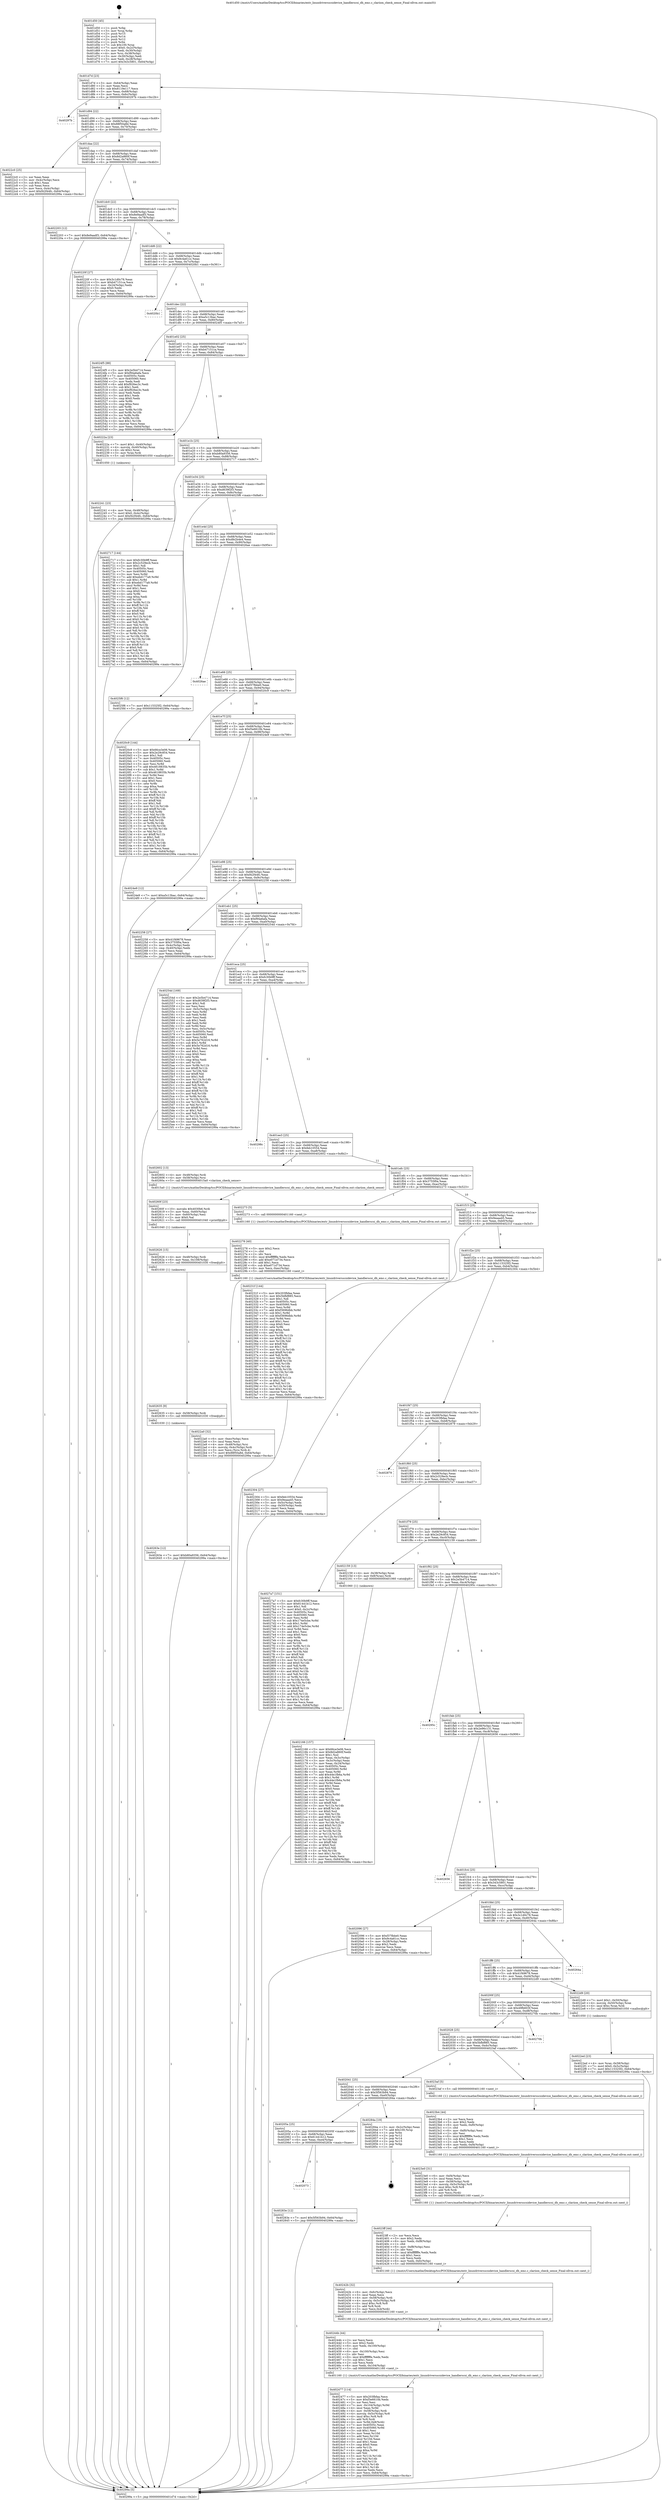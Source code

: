digraph "0x401d50" {
  label = "0x401d50 (/mnt/c/Users/mathe/Desktop/tcc/POCII/binaries/extr_linuxdriversscsidevice_handlerscsi_dh_emc.c_clariion_check_sense_Final-ollvm.out::main(0))"
  labelloc = "t"
  node[shape=record]

  Entry [label="",width=0.3,height=0.3,shape=circle,fillcolor=black,style=filled]
  "0x401d7d" [label="{
     0x401d7d [23]\l
     | [instrs]\l
     &nbsp;&nbsp;0x401d7d \<+3\>: mov -0x64(%rbp),%eax\l
     &nbsp;&nbsp;0x401d80 \<+2\>: mov %eax,%ecx\l
     &nbsp;&nbsp;0x401d82 \<+6\>: sub $0x8119e117,%ecx\l
     &nbsp;&nbsp;0x401d88 \<+3\>: mov %eax,-0x68(%rbp)\l
     &nbsp;&nbsp;0x401d8b \<+3\>: mov %ecx,-0x6c(%rbp)\l
     &nbsp;&nbsp;0x401d8e \<+6\>: je 000000000040297b \<main+0xc2b\>\l
  }"]
  "0x40297b" [label="{
     0x40297b\l
  }", style=dashed]
  "0x401d94" [label="{
     0x401d94 [22]\l
     | [instrs]\l
     &nbsp;&nbsp;0x401d94 \<+5\>: jmp 0000000000401d99 \<main+0x49\>\l
     &nbsp;&nbsp;0x401d99 \<+3\>: mov -0x68(%rbp),%eax\l
     &nbsp;&nbsp;0x401d9c \<+5\>: sub $0x88f50a8d,%eax\l
     &nbsp;&nbsp;0x401da1 \<+3\>: mov %eax,-0x70(%rbp)\l
     &nbsp;&nbsp;0x401da4 \<+6\>: je 00000000004022c0 \<main+0x570\>\l
  }"]
  Exit [label="",width=0.3,height=0.3,shape=circle,fillcolor=black,style=filled,peripheries=2]
  "0x4022c0" [label="{
     0x4022c0 [25]\l
     | [instrs]\l
     &nbsp;&nbsp;0x4022c0 \<+2\>: xor %eax,%eax\l
     &nbsp;&nbsp;0x4022c2 \<+3\>: mov -0x4c(%rbp),%ecx\l
     &nbsp;&nbsp;0x4022c5 \<+3\>: sub $0x1,%eax\l
     &nbsp;&nbsp;0x4022c8 \<+2\>: sub %eax,%ecx\l
     &nbsp;&nbsp;0x4022ca \<+3\>: mov %ecx,-0x4c(%rbp)\l
     &nbsp;&nbsp;0x4022cd \<+7\>: movl $0xf42f44fc,-0x64(%rbp)\l
     &nbsp;&nbsp;0x4022d4 \<+5\>: jmp 000000000040299a \<main+0xc4a\>\l
  }"]
  "0x401daa" [label="{
     0x401daa [22]\l
     | [instrs]\l
     &nbsp;&nbsp;0x401daa \<+5\>: jmp 0000000000401daf \<main+0x5f\>\l
     &nbsp;&nbsp;0x401daf \<+3\>: mov -0x68(%rbp),%eax\l
     &nbsp;&nbsp;0x401db2 \<+5\>: sub $0x8d2a860f,%eax\l
     &nbsp;&nbsp;0x401db7 \<+3\>: mov %eax,-0x74(%rbp)\l
     &nbsp;&nbsp;0x401dba \<+6\>: je 0000000000402203 \<main+0x4b3\>\l
  }"]
  "0x402073" [label="{
     0x402073\l
  }", style=dashed]
  "0x402203" [label="{
     0x402203 [12]\l
     | [instrs]\l
     &nbsp;&nbsp;0x402203 \<+7\>: movl $0x8e9aadf3,-0x64(%rbp)\l
     &nbsp;&nbsp;0x40220a \<+5\>: jmp 000000000040299a \<main+0xc4a\>\l
  }"]
  "0x401dc0" [label="{
     0x401dc0 [22]\l
     | [instrs]\l
     &nbsp;&nbsp;0x401dc0 \<+5\>: jmp 0000000000401dc5 \<main+0x75\>\l
     &nbsp;&nbsp;0x401dc5 \<+3\>: mov -0x68(%rbp),%eax\l
     &nbsp;&nbsp;0x401dc8 \<+5\>: sub $0x8e9aadf3,%eax\l
     &nbsp;&nbsp;0x401dcd \<+3\>: mov %eax,-0x78(%rbp)\l
     &nbsp;&nbsp;0x401dd0 \<+6\>: je 000000000040220f \<main+0x4bf\>\l
  }"]
  "0x40283e" [label="{
     0x40283e [12]\l
     | [instrs]\l
     &nbsp;&nbsp;0x40283e \<+7\>: movl $0x5f563b94,-0x64(%rbp)\l
     &nbsp;&nbsp;0x402845 \<+5\>: jmp 000000000040299a \<main+0xc4a\>\l
  }"]
  "0x40220f" [label="{
     0x40220f [27]\l
     | [instrs]\l
     &nbsp;&nbsp;0x40220f \<+5\>: mov $0x3c1d0c78,%eax\l
     &nbsp;&nbsp;0x402214 \<+5\>: mov $0xb47151ca,%ecx\l
     &nbsp;&nbsp;0x402219 \<+3\>: mov -0x24(%rbp),%edx\l
     &nbsp;&nbsp;0x40221c \<+3\>: cmp $0x0,%edx\l
     &nbsp;&nbsp;0x40221f \<+3\>: cmove %ecx,%eax\l
     &nbsp;&nbsp;0x402222 \<+3\>: mov %eax,-0x64(%rbp)\l
     &nbsp;&nbsp;0x402225 \<+5\>: jmp 000000000040299a \<main+0xc4a\>\l
  }"]
  "0x401dd6" [label="{
     0x401dd6 [22]\l
     | [instrs]\l
     &nbsp;&nbsp;0x401dd6 \<+5\>: jmp 0000000000401ddb \<main+0x8b\>\l
     &nbsp;&nbsp;0x401ddb \<+3\>: mov -0x68(%rbp),%eax\l
     &nbsp;&nbsp;0x401dde \<+5\>: sub $0x9c4a61cc,%eax\l
     &nbsp;&nbsp;0x401de3 \<+3\>: mov %eax,-0x7c(%rbp)\l
     &nbsp;&nbsp;0x401de6 \<+6\>: je 00000000004020b1 \<main+0x361\>\l
  }"]
  "0x40205a" [label="{
     0x40205a [25]\l
     | [instrs]\l
     &nbsp;&nbsp;0x40205a \<+5\>: jmp 000000000040205f \<main+0x30f\>\l
     &nbsp;&nbsp;0x40205f \<+3\>: mov -0x68(%rbp),%eax\l
     &nbsp;&nbsp;0x402062 \<+5\>: sub $0x61441b12,%eax\l
     &nbsp;&nbsp;0x402067 \<+6\>: mov %eax,-0xe4(%rbp)\l
     &nbsp;&nbsp;0x40206d \<+6\>: je 000000000040283e \<main+0xaee\>\l
  }"]
  "0x4020b1" [label="{
     0x4020b1\l
  }", style=dashed]
  "0x401dec" [label="{
     0x401dec [22]\l
     | [instrs]\l
     &nbsp;&nbsp;0x401dec \<+5\>: jmp 0000000000401df1 \<main+0xa1\>\l
     &nbsp;&nbsp;0x401df1 \<+3\>: mov -0x68(%rbp),%eax\l
     &nbsp;&nbsp;0x401df4 \<+5\>: sub $0xa5c13bac,%eax\l
     &nbsp;&nbsp;0x401df9 \<+3\>: mov %eax,-0x80(%rbp)\l
     &nbsp;&nbsp;0x401dfc \<+6\>: je 00000000004024f5 \<main+0x7a5\>\l
  }"]
  "0x40284a" [label="{
     0x40284a [19]\l
     | [instrs]\l
     &nbsp;&nbsp;0x40284a \<+3\>: mov -0x2c(%rbp),%eax\l
     &nbsp;&nbsp;0x40284d \<+7\>: add $0x100,%rsp\l
     &nbsp;&nbsp;0x402854 \<+1\>: pop %rbx\l
     &nbsp;&nbsp;0x402855 \<+2\>: pop %r12\l
     &nbsp;&nbsp;0x402857 \<+2\>: pop %r14\l
     &nbsp;&nbsp;0x402859 \<+2\>: pop %r15\l
     &nbsp;&nbsp;0x40285b \<+1\>: pop %rbp\l
     &nbsp;&nbsp;0x40285c \<+1\>: ret\l
  }"]
  "0x4024f5" [label="{
     0x4024f5 [88]\l
     | [instrs]\l
     &nbsp;&nbsp;0x4024f5 \<+5\>: mov $0x2e5b4714,%eax\l
     &nbsp;&nbsp;0x4024fa \<+5\>: mov $0xf94a6afa,%ecx\l
     &nbsp;&nbsp;0x4024ff \<+7\>: mov 0x40505c,%edx\l
     &nbsp;&nbsp;0x402506 \<+7\>: mov 0x405060,%esi\l
     &nbsp;&nbsp;0x40250d \<+2\>: mov %edx,%edi\l
     &nbsp;&nbsp;0x40250f \<+6\>: add $0xf926ec3c,%edi\l
     &nbsp;&nbsp;0x402515 \<+3\>: sub $0x1,%edi\l
     &nbsp;&nbsp;0x402518 \<+6\>: sub $0xf926ec3c,%edi\l
     &nbsp;&nbsp;0x40251e \<+3\>: imul %edi,%edx\l
     &nbsp;&nbsp;0x402521 \<+3\>: and $0x1,%edx\l
     &nbsp;&nbsp;0x402524 \<+3\>: cmp $0x0,%edx\l
     &nbsp;&nbsp;0x402527 \<+4\>: sete %r8b\l
     &nbsp;&nbsp;0x40252b \<+3\>: cmp $0xa,%esi\l
     &nbsp;&nbsp;0x40252e \<+4\>: setl %r9b\l
     &nbsp;&nbsp;0x402532 \<+3\>: mov %r8b,%r10b\l
     &nbsp;&nbsp;0x402535 \<+3\>: and %r9b,%r10b\l
     &nbsp;&nbsp;0x402538 \<+3\>: xor %r9b,%r8b\l
     &nbsp;&nbsp;0x40253b \<+3\>: or %r8b,%r10b\l
     &nbsp;&nbsp;0x40253e \<+4\>: test $0x1,%r10b\l
     &nbsp;&nbsp;0x402542 \<+3\>: cmovne %ecx,%eax\l
     &nbsp;&nbsp;0x402545 \<+3\>: mov %eax,-0x64(%rbp)\l
     &nbsp;&nbsp;0x402548 \<+5\>: jmp 000000000040299a \<main+0xc4a\>\l
  }"]
  "0x401e02" [label="{
     0x401e02 [25]\l
     | [instrs]\l
     &nbsp;&nbsp;0x401e02 \<+5\>: jmp 0000000000401e07 \<main+0xb7\>\l
     &nbsp;&nbsp;0x401e07 \<+3\>: mov -0x68(%rbp),%eax\l
     &nbsp;&nbsp;0x401e0a \<+5\>: sub $0xb47151ca,%eax\l
     &nbsp;&nbsp;0x401e0f \<+6\>: mov %eax,-0x84(%rbp)\l
     &nbsp;&nbsp;0x401e15 \<+6\>: je 000000000040222a \<main+0x4da\>\l
  }"]
  "0x40263e" [label="{
     0x40263e [12]\l
     | [instrs]\l
     &nbsp;&nbsp;0x40263e \<+7\>: movl $0xb80a9356,-0x64(%rbp)\l
     &nbsp;&nbsp;0x402645 \<+5\>: jmp 000000000040299a \<main+0xc4a\>\l
  }"]
  "0x40222a" [label="{
     0x40222a [23]\l
     | [instrs]\l
     &nbsp;&nbsp;0x40222a \<+7\>: movl $0x1,-0x40(%rbp)\l
     &nbsp;&nbsp;0x402231 \<+4\>: movslq -0x40(%rbp),%rax\l
     &nbsp;&nbsp;0x402235 \<+4\>: shl $0x2,%rax\l
     &nbsp;&nbsp;0x402239 \<+3\>: mov %rax,%rdi\l
     &nbsp;&nbsp;0x40223c \<+5\>: call 0000000000401050 \<malloc@plt\>\l
     | [calls]\l
     &nbsp;&nbsp;0x401050 \{1\} (unknown)\l
  }"]
  "0x401e1b" [label="{
     0x401e1b [25]\l
     | [instrs]\l
     &nbsp;&nbsp;0x401e1b \<+5\>: jmp 0000000000401e20 \<main+0xd0\>\l
     &nbsp;&nbsp;0x401e20 \<+3\>: mov -0x68(%rbp),%eax\l
     &nbsp;&nbsp;0x401e23 \<+5\>: sub $0xb80a9356,%eax\l
     &nbsp;&nbsp;0x401e28 \<+6\>: mov %eax,-0x88(%rbp)\l
     &nbsp;&nbsp;0x401e2e \<+6\>: je 0000000000402717 \<main+0x9c7\>\l
  }"]
  "0x402635" [label="{
     0x402635 [9]\l
     | [instrs]\l
     &nbsp;&nbsp;0x402635 \<+4\>: mov -0x58(%rbp),%rdi\l
     &nbsp;&nbsp;0x402639 \<+5\>: call 0000000000401030 \<free@plt\>\l
     | [calls]\l
     &nbsp;&nbsp;0x401030 \{1\} (unknown)\l
  }"]
  "0x402717" [label="{
     0x402717 [144]\l
     | [instrs]\l
     &nbsp;&nbsp;0x402717 \<+5\>: mov $0xfc30b9ff,%eax\l
     &nbsp;&nbsp;0x40271c \<+5\>: mov $0x2c529ecb,%ecx\l
     &nbsp;&nbsp;0x402721 \<+2\>: mov $0x1,%dl\l
     &nbsp;&nbsp;0x402723 \<+7\>: mov 0x40505c,%esi\l
     &nbsp;&nbsp;0x40272a \<+7\>: mov 0x405060,%edi\l
     &nbsp;&nbsp;0x402731 \<+3\>: mov %esi,%r8d\l
     &nbsp;&nbsp;0x402734 \<+7\>: add $0xebd177a9,%r8d\l
     &nbsp;&nbsp;0x40273b \<+4\>: sub $0x1,%r8d\l
     &nbsp;&nbsp;0x40273f \<+7\>: sub $0xebd177a9,%r8d\l
     &nbsp;&nbsp;0x402746 \<+4\>: imul %r8d,%esi\l
     &nbsp;&nbsp;0x40274a \<+3\>: and $0x1,%esi\l
     &nbsp;&nbsp;0x40274d \<+3\>: cmp $0x0,%esi\l
     &nbsp;&nbsp;0x402750 \<+4\>: sete %r9b\l
     &nbsp;&nbsp;0x402754 \<+3\>: cmp $0xa,%edi\l
     &nbsp;&nbsp;0x402757 \<+4\>: setl %r10b\l
     &nbsp;&nbsp;0x40275b \<+3\>: mov %r9b,%r11b\l
     &nbsp;&nbsp;0x40275e \<+4\>: xor $0xff,%r11b\l
     &nbsp;&nbsp;0x402762 \<+3\>: mov %r10b,%bl\l
     &nbsp;&nbsp;0x402765 \<+3\>: xor $0xff,%bl\l
     &nbsp;&nbsp;0x402768 \<+3\>: xor $0x0,%dl\l
     &nbsp;&nbsp;0x40276b \<+3\>: mov %r11b,%r14b\l
     &nbsp;&nbsp;0x40276e \<+4\>: and $0x0,%r14b\l
     &nbsp;&nbsp;0x402772 \<+3\>: and %dl,%r9b\l
     &nbsp;&nbsp;0x402775 \<+3\>: mov %bl,%r15b\l
     &nbsp;&nbsp;0x402778 \<+4\>: and $0x0,%r15b\l
     &nbsp;&nbsp;0x40277c \<+3\>: and %dl,%r10b\l
     &nbsp;&nbsp;0x40277f \<+3\>: or %r9b,%r14b\l
     &nbsp;&nbsp;0x402782 \<+3\>: or %r10b,%r15b\l
     &nbsp;&nbsp;0x402785 \<+3\>: xor %r15b,%r14b\l
     &nbsp;&nbsp;0x402788 \<+3\>: or %bl,%r11b\l
     &nbsp;&nbsp;0x40278b \<+4\>: xor $0xff,%r11b\l
     &nbsp;&nbsp;0x40278f \<+3\>: or $0x0,%dl\l
     &nbsp;&nbsp;0x402792 \<+3\>: and %dl,%r11b\l
     &nbsp;&nbsp;0x402795 \<+3\>: or %r11b,%r14b\l
     &nbsp;&nbsp;0x402798 \<+4\>: test $0x1,%r14b\l
     &nbsp;&nbsp;0x40279c \<+3\>: cmovne %ecx,%eax\l
     &nbsp;&nbsp;0x40279f \<+3\>: mov %eax,-0x64(%rbp)\l
     &nbsp;&nbsp;0x4027a2 \<+5\>: jmp 000000000040299a \<main+0xc4a\>\l
  }"]
  "0x401e34" [label="{
     0x401e34 [25]\l
     | [instrs]\l
     &nbsp;&nbsp;0x401e34 \<+5\>: jmp 0000000000401e39 \<main+0xe9\>\l
     &nbsp;&nbsp;0x401e39 \<+3\>: mov -0x68(%rbp),%eax\l
     &nbsp;&nbsp;0x401e3c \<+5\>: sub $0xd639f2f3,%eax\l
     &nbsp;&nbsp;0x401e41 \<+6\>: mov %eax,-0x8c(%rbp)\l
     &nbsp;&nbsp;0x401e47 \<+6\>: je 00000000004025f6 \<main+0x8a6\>\l
  }"]
  "0x402626" [label="{
     0x402626 [15]\l
     | [instrs]\l
     &nbsp;&nbsp;0x402626 \<+4\>: mov -0x48(%rbp),%rdi\l
     &nbsp;&nbsp;0x40262a \<+6\>: mov %eax,-0x108(%rbp)\l
     &nbsp;&nbsp;0x402630 \<+5\>: call 0000000000401030 \<free@plt\>\l
     | [calls]\l
     &nbsp;&nbsp;0x401030 \{1\} (unknown)\l
  }"]
  "0x4025f6" [label="{
     0x4025f6 [12]\l
     | [instrs]\l
     &nbsp;&nbsp;0x4025f6 \<+7\>: movl $0x115325f2,-0x64(%rbp)\l
     &nbsp;&nbsp;0x4025fd \<+5\>: jmp 000000000040299a \<main+0xc4a\>\l
  }"]
  "0x401e4d" [label="{
     0x401e4d [25]\l
     | [instrs]\l
     &nbsp;&nbsp;0x401e4d \<+5\>: jmp 0000000000401e52 \<main+0x102\>\l
     &nbsp;&nbsp;0x401e52 \<+3\>: mov -0x68(%rbp),%eax\l
     &nbsp;&nbsp;0x401e55 \<+5\>: sub $0xdfe2b4e4,%eax\l
     &nbsp;&nbsp;0x401e5a \<+6\>: mov %eax,-0x90(%rbp)\l
     &nbsp;&nbsp;0x401e60 \<+6\>: je 00000000004026ae \<main+0x95e\>\l
  }"]
  "0x40260f" [label="{
     0x40260f [23]\l
     | [instrs]\l
     &nbsp;&nbsp;0x40260f \<+10\>: movabs $0x4030b6,%rdi\l
     &nbsp;&nbsp;0x402619 \<+3\>: mov %eax,-0x60(%rbp)\l
     &nbsp;&nbsp;0x40261c \<+3\>: mov -0x60(%rbp),%esi\l
     &nbsp;&nbsp;0x40261f \<+2\>: mov $0x0,%al\l
     &nbsp;&nbsp;0x402621 \<+5\>: call 0000000000401040 \<printf@plt\>\l
     | [calls]\l
     &nbsp;&nbsp;0x401040 \{1\} (unknown)\l
  }"]
  "0x4026ae" [label="{
     0x4026ae\l
  }", style=dashed]
  "0x401e66" [label="{
     0x401e66 [25]\l
     | [instrs]\l
     &nbsp;&nbsp;0x401e66 \<+5\>: jmp 0000000000401e6b \<main+0x11b\>\l
     &nbsp;&nbsp;0x401e6b \<+3\>: mov -0x68(%rbp),%eax\l
     &nbsp;&nbsp;0x401e6e \<+5\>: sub $0xf37fbbe0,%eax\l
     &nbsp;&nbsp;0x401e73 \<+6\>: mov %eax,-0x94(%rbp)\l
     &nbsp;&nbsp;0x401e79 \<+6\>: je 00000000004020c9 \<main+0x379\>\l
  }"]
  "0x402477" [label="{
     0x402477 [114]\l
     | [instrs]\l
     &nbsp;&nbsp;0x402477 \<+5\>: mov $0x203fbfaa,%ecx\l
     &nbsp;&nbsp;0x40247c \<+5\>: mov $0xf3e6610b,%edx\l
     &nbsp;&nbsp;0x402481 \<+2\>: xor %esi,%esi\l
     &nbsp;&nbsp;0x402483 \<+7\>: mov -0x104(%rbp),%r9d\l
     &nbsp;&nbsp;0x40248a \<+4\>: imul %eax,%r9d\l
     &nbsp;&nbsp;0x40248e \<+4\>: mov -0x58(%rbp),%rdi\l
     &nbsp;&nbsp;0x402492 \<+4\>: movslq -0x5c(%rbp),%r8\l
     &nbsp;&nbsp;0x402496 \<+4\>: imul $0xc,%r8,%r8\l
     &nbsp;&nbsp;0x40249a \<+3\>: add %r8,%rdi\l
     &nbsp;&nbsp;0x40249d \<+4\>: mov %r9d,0x8(%rdi)\l
     &nbsp;&nbsp;0x4024a1 \<+7\>: mov 0x40505c,%eax\l
     &nbsp;&nbsp;0x4024a8 \<+8\>: mov 0x405060,%r9d\l
     &nbsp;&nbsp;0x4024b0 \<+3\>: sub $0x1,%esi\l
     &nbsp;&nbsp;0x4024b3 \<+3\>: mov %eax,%r10d\l
     &nbsp;&nbsp;0x4024b6 \<+3\>: add %esi,%r10d\l
     &nbsp;&nbsp;0x4024b9 \<+4\>: imul %r10d,%eax\l
     &nbsp;&nbsp;0x4024bd \<+3\>: and $0x1,%eax\l
     &nbsp;&nbsp;0x4024c0 \<+3\>: cmp $0x0,%eax\l
     &nbsp;&nbsp;0x4024c3 \<+4\>: sete %r11b\l
     &nbsp;&nbsp;0x4024c7 \<+4\>: cmp $0xa,%r9d\l
     &nbsp;&nbsp;0x4024cb \<+3\>: setl %bl\l
     &nbsp;&nbsp;0x4024ce \<+3\>: mov %r11b,%r14b\l
     &nbsp;&nbsp;0x4024d1 \<+3\>: and %bl,%r14b\l
     &nbsp;&nbsp;0x4024d4 \<+3\>: xor %bl,%r11b\l
     &nbsp;&nbsp;0x4024d7 \<+3\>: or %r11b,%r14b\l
     &nbsp;&nbsp;0x4024da \<+4\>: test $0x1,%r14b\l
     &nbsp;&nbsp;0x4024de \<+3\>: cmovne %edx,%ecx\l
     &nbsp;&nbsp;0x4024e1 \<+3\>: mov %ecx,-0x64(%rbp)\l
     &nbsp;&nbsp;0x4024e4 \<+5\>: jmp 000000000040299a \<main+0xc4a\>\l
  }"]
  "0x4020c9" [label="{
     0x4020c9 [144]\l
     | [instrs]\l
     &nbsp;&nbsp;0x4020c9 \<+5\>: mov $0x66ce3e06,%eax\l
     &nbsp;&nbsp;0x4020ce \<+5\>: mov $0x2e29c854,%ecx\l
     &nbsp;&nbsp;0x4020d3 \<+2\>: mov $0x1,%dl\l
     &nbsp;&nbsp;0x4020d5 \<+7\>: mov 0x40505c,%esi\l
     &nbsp;&nbsp;0x4020dc \<+7\>: mov 0x405060,%edi\l
     &nbsp;&nbsp;0x4020e3 \<+3\>: mov %esi,%r8d\l
     &nbsp;&nbsp;0x4020e6 \<+7\>: add $0x4618835b,%r8d\l
     &nbsp;&nbsp;0x4020ed \<+4\>: sub $0x1,%r8d\l
     &nbsp;&nbsp;0x4020f1 \<+7\>: sub $0x4618835b,%r8d\l
     &nbsp;&nbsp;0x4020f8 \<+4\>: imul %r8d,%esi\l
     &nbsp;&nbsp;0x4020fc \<+3\>: and $0x1,%esi\l
     &nbsp;&nbsp;0x4020ff \<+3\>: cmp $0x0,%esi\l
     &nbsp;&nbsp;0x402102 \<+4\>: sete %r9b\l
     &nbsp;&nbsp;0x402106 \<+3\>: cmp $0xa,%edi\l
     &nbsp;&nbsp;0x402109 \<+4\>: setl %r10b\l
     &nbsp;&nbsp;0x40210d \<+3\>: mov %r9b,%r11b\l
     &nbsp;&nbsp;0x402110 \<+4\>: xor $0xff,%r11b\l
     &nbsp;&nbsp;0x402114 \<+3\>: mov %r10b,%bl\l
     &nbsp;&nbsp;0x402117 \<+3\>: xor $0xff,%bl\l
     &nbsp;&nbsp;0x40211a \<+3\>: xor $0x1,%dl\l
     &nbsp;&nbsp;0x40211d \<+3\>: mov %r11b,%r14b\l
     &nbsp;&nbsp;0x402120 \<+4\>: and $0xff,%r14b\l
     &nbsp;&nbsp;0x402124 \<+3\>: and %dl,%r9b\l
     &nbsp;&nbsp;0x402127 \<+3\>: mov %bl,%r15b\l
     &nbsp;&nbsp;0x40212a \<+4\>: and $0xff,%r15b\l
     &nbsp;&nbsp;0x40212e \<+3\>: and %dl,%r10b\l
     &nbsp;&nbsp;0x402131 \<+3\>: or %r9b,%r14b\l
     &nbsp;&nbsp;0x402134 \<+3\>: or %r10b,%r15b\l
     &nbsp;&nbsp;0x402137 \<+3\>: xor %r15b,%r14b\l
     &nbsp;&nbsp;0x40213a \<+3\>: or %bl,%r11b\l
     &nbsp;&nbsp;0x40213d \<+4\>: xor $0xff,%r11b\l
     &nbsp;&nbsp;0x402141 \<+3\>: or $0x1,%dl\l
     &nbsp;&nbsp;0x402144 \<+3\>: and %dl,%r11b\l
     &nbsp;&nbsp;0x402147 \<+3\>: or %r11b,%r14b\l
     &nbsp;&nbsp;0x40214a \<+4\>: test $0x1,%r14b\l
     &nbsp;&nbsp;0x40214e \<+3\>: cmovne %ecx,%eax\l
     &nbsp;&nbsp;0x402151 \<+3\>: mov %eax,-0x64(%rbp)\l
     &nbsp;&nbsp;0x402154 \<+5\>: jmp 000000000040299a \<main+0xc4a\>\l
  }"]
  "0x401e7f" [label="{
     0x401e7f [25]\l
     | [instrs]\l
     &nbsp;&nbsp;0x401e7f \<+5\>: jmp 0000000000401e84 \<main+0x134\>\l
     &nbsp;&nbsp;0x401e84 \<+3\>: mov -0x68(%rbp),%eax\l
     &nbsp;&nbsp;0x401e87 \<+5\>: sub $0xf3e6610b,%eax\l
     &nbsp;&nbsp;0x401e8c \<+6\>: mov %eax,-0x98(%rbp)\l
     &nbsp;&nbsp;0x401e92 \<+6\>: je 00000000004024e9 \<main+0x799\>\l
  }"]
  "0x40244b" [label="{
     0x40244b [44]\l
     | [instrs]\l
     &nbsp;&nbsp;0x40244b \<+2\>: xor %ecx,%ecx\l
     &nbsp;&nbsp;0x40244d \<+5\>: mov $0x2,%edx\l
     &nbsp;&nbsp;0x402452 \<+6\>: mov %edx,-0x100(%rbp)\l
     &nbsp;&nbsp;0x402458 \<+1\>: cltd\l
     &nbsp;&nbsp;0x402459 \<+6\>: mov -0x100(%rbp),%esi\l
     &nbsp;&nbsp;0x40245f \<+2\>: idiv %esi\l
     &nbsp;&nbsp;0x402461 \<+6\>: imul $0xfffffffe,%edx,%edx\l
     &nbsp;&nbsp;0x402467 \<+3\>: sub $0x1,%ecx\l
     &nbsp;&nbsp;0x40246a \<+2\>: sub %ecx,%edx\l
     &nbsp;&nbsp;0x40246c \<+6\>: mov %edx,-0x104(%rbp)\l
     &nbsp;&nbsp;0x402472 \<+5\>: call 0000000000401160 \<next_i\>\l
     | [calls]\l
     &nbsp;&nbsp;0x401160 \{1\} (/mnt/c/Users/mathe/Desktop/tcc/POCII/binaries/extr_linuxdriversscsidevice_handlerscsi_dh_emc.c_clariion_check_sense_Final-ollvm.out::next_i)\l
  }"]
  "0x4024e9" [label="{
     0x4024e9 [12]\l
     | [instrs]\l
     &nbsp;&nbsp;0x4024e9 \<+7\>: movl $0xa5c13bac,-0x64(%rbp)\l
     &nbsp;&nbsp;0x4024f0 \<+5\>: jmp 000000000040299a \<main+0xc4a\>\l
  }"]
  "0x401e98" [label="{
     0x401e98 [25]\l
     | [instrs]\l
     &nbsp;&nbsp;0x401e98 \<+5\>: jmp 0000000000401e9d \<main+0x14d\>\l
     &nbsp;&nbsp;0x401e9d \<+3\>: mov -0x68(%rbp),%eax\l
     &nbsp;&nbsp;0x401ea0 \<+5\>: sub $0xf42f44fc,%eax\l
     &nbsp;&nbsp;0x401ea5 \<+6\>: mov %eax,-0x9c(%rbp)\l
     &nbsp;&nbsp;0x401eab \<+6\>: je 0000000000402258 \<main+0x508\>\l
  }"]
  "0x40242b" [label="{
     0x40242b [32]\l
     | [instrs]\l
     &nbsp;&nbsp;0x40242b \<+6\>: mov -0xfc(%rbp),%ecx\l
     &nbsp;&nbsp;0x402431 \<+3\>: imul %eax,%ecx\l
     &nbsp;&nbsp;0x402434 \<+4\>: mov -0x58(%rbp),%rdi\l
     &nbsp;&nbsp;0x402438 \<+4\>: movslq -0x5c(%rbp),%r8\l
     &nbsp;&nbsp;0x40243c \<+4\>: imul $0xc,%r8,%r8\l
     &nbsp;&nbsp;0x402440 \<+3\>: add %r8,%rdi\l
     &nbsp;&nbsp;0x402443 \<+3\>: mov %ecx,0x4(%rdi)\l
     &nbsp;&nbsp;0x402446 \<+5\>: call 0000000000401160 \<next_i\>\l
     | [calls]\l
     &nbsp;&nbsp;0x401160 \{1\} (/mnt/c/Users/mathe/Desktop/tcc/POCII/binaries/extr_linuxdriversscsidevice_handlerscsi_dh_emc.c_clariion_check_sense_Final-ollvm.out::next_i)\l
  }"]
  "0x402258" [label="{
     0x402258 [27]\l
     | [instrs]\l
     &nbsp;&nbsp;0x402258 \<+5\>: mov $0x41f49678,%eax\l
     &nbsp;&nbsp;0x40225d \<+5\>: mov $0x3755f0a,%ecx\l
     &nbsp;&nbsp;0x402262 \<+3\>: mov -0x4c(%rbp),%edx\l
     &nbsp;&nbsp;0x402265 \<+3\>: cmp -0x40(%rbp),%edx\l
     &nbsp;&nbsp;0x402268 \<+3\>: cmovl %ecx,%eax\l
     &nbsp;&nbsp;0x40226b \<+3\>: mov %eax,-0x64(%rbp)\l
     &nbsp;&nbsp;0x40226e \<+5\>: jmp 000000000040299a \<main+0xc4a\>\l
  }"]
  "0x401eb1" [label="{
     0x401eb1 [25]\l
     | [instrs]\l
     &nbsp;&nbsp;0x401eb1 \<+5\>: jmp 0000000000401eb6 \<main+0x166\>\l
     &nbsp;&nbsp;0x401eb6 \<+3\>: mov -0x68(%rbp),%eax\l
     &nbsp;&nbsp;0x401eb9 \<+5\>: sub $0xf94a6afa,%eax\l
     &nbsp;&nbsp;0x401ebe \<+6\>: mov %eax,-0xa0(%rbp)\l
     &nbsp;&nbsp;0x401ec4 \<+6\>: je 000000000040254d \<main+0x7fd\>\l
  }"]
  "0x4023ff" [label="{
     0x4023ff [44]\l
     | [instrs]\l
     &nbsp;&nbsp;0x4023ff \<+2\>: xor %ecx,%ecx\l
     &nbsp;&nbsp;0x402401 \<+5\>: mov $0x2,%edx\l
     &nbsp;&nbsp;0x402406 \<+6\>: mov %edx,-0xf8(%rbp)\l
     &nbsp;&nbsp;0x40240c \<+1\>: cltd\l
     &nbsp;&nbsp;0x40240d \<+6\>: mov -0xf8(%rbp),%esi\l
     &nbsp;&nbsp;0x402413 \<+2\>: idiv %esi\l
     &nbsp;&nbsp;0x402415 \<+6\>: imul $0xfffffffe,%edx,%edx\l
     &nbsp;&nbsp;0x40241b \<+3\>: sub $0x1,%ecx\l
     &nbsp;&nbsp;0x40241e \<+2\>: sub %ecx,%edx\l
     &nbsp;&nbsp;0x402420 \<+6\>: mov %edx,-0xfc(%rbp)\l
     &nbsp;&nbsp;0x402426 \<+5\>: call 0000000000401160 \<next_i\>\l
     | [calls]\l
     &nbsp;&nbsp;0x401160 \{1\} (/mnt/c/Users/mathe/Desktop/tcc/POCII/binaries/extr_linuxdriversscsidevice_handlerscsi_dh_emc.c_clariion_check_sense_Final-ollvm.out::next_i)\l
  }"]
  "0x40254d" [label="{
     0x40254d [169]\l
     | [instrs]\l
     &nbsp;&nbsp;0x40254d \<+5\>: mov $0x2e5b4714,%eax\l
     &nbsp;&nbsp;0x402552 \<+5\>: mov $0xd639f2f3,%ecx\l
     &nbsp;&nbsp;0x402557 \<+2\>: mov $0x1,%dl\l
     &nbsp;&nbsp;0x402559 \<+2\>: xor %esi,%esi\l
     &nbsp;&nbsp;0x40255b \<+3\>: mov -0x5c(%rbp),%edi\l
     &nbsp;&nbsp;0x40255e \<+3\>: mov %esi,%r8d\l
     &nbsp;&nbsp;0x402561 \<+3\>: sub %edi,%r8d\l
     &nbsp;&nbsp;0x402564 \<+2\>: mov %esi,%edi\l
     &nbsp;&nbsp;0x402566 \<+3\>: sub $0x1,%edi\l
     &nbsp;&nbsp;0x402569 \<+3\>: add %edi,%r8d\l
     &nbsp;&nbsp;0x40256c \<+3\>: sub %r8d,%esi\l
     &nbsp;&nbsp;0x40256f \<+3\>: mov %esi,-0x5c(%rbp)\l
     &nbsp;&nbsp;0x402572 \<+7\>: mov 0x40505c,%esi\l
     &nbsp;&nbsp;0x402579 \<+7\>: mov 0x405060,%edi\l
     &nbsp;&nbsp;0x402580 \<+3\>: mov %esi,%r8d\l
     &nbsp;&nbsp;0x402583 \<+7\>: sub $0x5e762d16,%r8d\l
     &nbsp;&nbsp;0x40258a \<+4\>: sub $0x1,%r8d\l
     &nbsp;&nbsp;0x40258e \<+7\>: add $0x5e762d16,%r8d\l
     &nbsp;&nbsp;0x402595 \<+4\>: imul %r8d,%esi\l
     &nbsp;&nbsp;0x402599 \<+3\>: and $0x1,%esi\l
     &nbsp;&nbsp;0x40259c \<+3\>: cmp $0x0,%esi\l
     &nbsp;&nbsp;0x40259f \<+4\>: sete %r9b\l
     &nbsp;&nbsp;0x4025a3 \<+3\>: cmp $0xa,%edi\l
     &nbsp;&nbsp;0x4025a6 \<+4\>: setl %r10b\l
     &nbsp;&nbsp;0x4025aa \<+3\>: mov %r9b,%r11b\l
     &nbsp;&nbsp;0x4025ad \<+4\>: xor $0xff,%r11b\l
     &nbsp;&nbsp;0x4025b1 \<+3\>: mov %r10b,%bl\l
     &nbsp;&nbsp;0x4025b4 \<+3\>: xor $0xff,%bl\l
     &nbsp;&nbsp;0x4025b7 \<+3\>: xor $0x1,%dl\l
     &nbsp;&nbsp;0x4025ba \<+3\>: mov %r11b,%r14b\l
     &nbsp;&nbsp;0x4025bd \<+4\>: and $0xff,%r14b\l
     &nbsp;&nbsp;0x4025c1 \<+3\>: and %dl,%r9b\l
     &nbsp;&nbsp;0x4025c4 \<+3\>: mov %bl,%r15b\l
     &nbsp;&nbsp;0x4025c7 \<+4\>: and $0xff,%r15b\l
     &nbsp;&nbsp;0x4025cb \<+3\>: and %dl,%r10b\l
     &nbsp;&nbsp;0x4025ce \<+3\>: or %r9b,%r14b\l
     &nbsp;&nbsp;0x4025d1 \<+3\>: or %r10b,%r15b\l
     &nbsp;&nbsp;0x4025d4 \<+3\>: xor %r15b,%r14b\l
     &nbsp;&nbsp;0x4025d7 \<+3\>: or %bl,%r11b\l
     &nbsp;&nbsp;0x4025da \<+4\>: xor $0xff,%r11b\l
     &nbsp;&nbsp;0x4025de \<+3\>: or $0x1,%dl\l
     &nbsp;&nbsp;0x4025e1 \<+3\>: and %dl,%r11b\l
     &nbsp;&nbsp;0x4025e4 \<+3\>: or %r11b,%r14b\l
     &nbsp;&nbsp;0x4025e7 \<+4\>: test $0x1,%r14b\l
     &nbsp;&nbsp;0x4025eb \<+3\>: cmovne %ecx,%eax\l
     &nbsp;&nbsp;0x4025ee \<+3\>: mov %eax,-0x64(%rbp)\l
     &nbsp;&nbsp;0x4025f1 \<+5\>: jmp 000000000040299a \<main+0xc4a\>\l
  }"]
  "0x401eca" [label="{
     0x401eca [25]\l
     | [instrs]\l
     &nbsp;&nbsp;0x401eca \<+5\>: jmp 0000000000401ecf \<main+0x17f\>\l
     &nbsp;&nbsp;0x401ecf \<+3\>: mov -0x68(%rbp),%eax\l
     &nbsp;&nbsp;0x401ed2 \<+5\>: sub $0xfc30b9ff,%eax\l
     &nbsp;&nbsp;0x401ed7 \<+6\>: mov %eax,-0xa4(%rbp)\l
     &nbsp;&nbsp;0x401edd \<+6\>: je 000000000040298c \<main+0xc3c\>\l
  }"]
  "0x4023e0" [label="{
     0x4023e0 [31]\l
     | [instrs]\l
     &nbsp;&nbsp;0x4023e0 \<+6\>: mov -0xf4(%rbp),%ecx\l
     &nbsp;&nbsp;0x4023e6 \<+3\>: imul %eax,%ecx\l
     &nbsp;&nbsp;0x4023e9 \<+4\>: mov -0x58(%rbp),%rdi\l
     &nbsp;&nbsp;0x4023ed \<+4\>: movslq -0x5c(%rbp),%r8\l
     &nbsp;&nbsp;0x4023f1 \<+4\>: imul $0xc,%r8,%r8\l
     &nbsp;&nbsp;0x4023f5 \<+3\>: add %r8,%rdi\l
     &nbsp;&nbsp;0x4023f8 \<+2\>: mov %ecx,(%rdi)\l
     &nbsp;&nbsp;0x4023fa \<+5\>: call 0000000000401160 \<next_i\>\l
     | [calls]\l
     &nbsp;&nbsp;0x401160 \{1\} (/mnt/c/Users/mathe/Desktop/tcc/POCII/binaries/extr_linuxdriversscsidevice_handlerscsi_dh_emc.c_clariion_check_sense_Final-ollvm.out::next_i)\l
  }"]
  "0x40298c" [label="{
     0x40298c\l
  }", style=dashed]
  "0x401ee3" [label="{
     0x401ee3 [25]\l
     | [instrs]\l
     &nbsp;&nbsp;0x401ee3 \<+5\>: jmp 0000000000401ee8 \<main+0x198\>\l
     &nbsp;&nbsp;0x401ee8 \<+3\>: mov -0x68(%rbp),%eax\l
     &nbsp;&nbsp;0x401eeb \<+5\>: sub $0xfeb10554,%eax\l
     &nbsp;&nbsp;0x401ef0 \<+6\>: mov %eax,-0xa8(%rbp)\l
     &nbsp;&nbsp;0x401ef6 \<+6\>: je 0000000000402602 \<main+0x8b2\>\l
  }"]
  "0x4023b4" [label="{
     0x4023b4 [44]\l
     | [instrs]\l
     &nbsp;&nbsp;0x4023b4 \<+2\>: xor %ecx,%ecx\l
     &nbsp;&nbsp;0x4023b6 \<+5\>: mov $0x2,%edx\l
     &nbsp;&nbsp;0x4023bb \<+6\>: mov %edx,-0xf0(%rbp)\l
     &nbsp;&nbsp;0x4023c1 \<+1\>: cltd\l
     &nbsp;&nbsp;0x4023c2 \<+6\>: mov -0xf0(%rbp),%esi\l
     &nbsp;&nbsp;0x4023c8 \<+2\>: idiv %esi\l
     &nbsp;&nbsp;0x4023ca \<+6\>: imul $0xfffffffe,%edx,%edx\l
     &nbsp;&nbsp;0x4023d0 \<+3\>: sub $0x1,%ecx\l
     &nbsp;&nbsp;0x4023d3 \<+2\>: sub %ecx,%edx\l
     &nbsp;&nbsp;0x4023d5 \<+6\>: mov %edx,-0xf4(%rbp)\l
     &nbsp;&nbsp;0x4023db \<+5\>: call 0000000000401160 \<next_i\>\l
     | [calls]\l
     &nbsp;&nbsp;0x401160 \{1\} (/mnt/c/Users/mathe/Desktop/tcc/POCII/binaries/extr_linuxdriversscsidevice_handlerscsi_dh_emc.c_clariion_check_sense_Final-ollvm.out::next_i)\l
  }"]
  "0x402602" [label="{
     0x402602 [13]\l
     | [instrs]\l
     &nbsp;&nbsp;0x402602 \<+4\>: mov -0x48(%rbp),%rdi\l
     &nbsp;&nbsp;0x402606 \<+4\>: mov -0x58(%rbp),%rsi\l
     &nbsp;&nbsp;0x40260a \<+5\>: call 00000000004015a0 \<clariion_check_sense\>\l
     | [calls]\l
     &nbsp;&nbsp;0x4015a0 \{1\} (/mnt/c/Users/mathe/Desktop/tcc/POCII/binaries/extr_linuxdriversscsidevice_handlerscsi_dh_emc.c_clariion_check_sense_Final-ollvm.out::clariion_check_sense)\l
  }"]
  "0x401efc" [label="{
     0x401efc [25]\l
     | [instrs]\l
     &nbsp;&nbsp;0x401efc \<+5\>: jmp 0000000000401f01 \<main+0x1b1\>\l
     &nbsp;&nbsp;0x401f01 \<+3\>: mov -0x68(%rbp),%eax\l
     &nbsp;&nbsp;0x401f04 \<+5\>: sub $0x3755f0a,%eax\l
     &nbsp;&nbsp;0x401f09 \<+6\>: mov %eax,-0xac(%rbp)\l
     &nbsp;&nbsp;0x401f0f \<+6\>: je 0000000000402273 \<main+0x523\>\l
  }"]
  "0x402041" [label="{
     0x402041 [25]\l
     | [instrs]\l
     &nbsp;&nbsp;0x402041 \<+5\>: jmp 0000000000402046 \<main+0x2f6\>\l
     &nbsp;&nbsp;0x402046 \<+3\>: mov -0x68(%rbp),%eax\l
     &nbsp;&nbsp;0x402049 \<+5\>: sub $0x5f563b94,%eax\l
     &nbsp;&nbsp;0x40204e \<+6\>: mov %eax,-0xe0(%rbp)\l
     &nbsp;&nbsp;0x402054 \<+6\>: je 000000000040284a \<main+0xafa\>\l
  }"]
  "0x402273" [label="{
     0x402273 [5]\l
     | [instrs]\l
     &nbsp;&nbsp;0x402273 \<+5\>: call 0000000000401160 \<next_i\>\l
     | [calls]\l
     &nbsp;&nbsp;0x401160 \{1\} (/mnt/c/Users/mathe/Desktop/tcc/POCII/binaries/extr_linuxdriversscsidevice_handlerscsi_dh_emc.c_clariion_check_sense_Final-ollvm.out::next_i)\l
  }"]
  "0x401f15" [label="{
     0x401f15 [25]\l
     | [instrs]\l
     &nbsp;&nbsp;0x401f15 \<+5\>: jmp 0000000000401f1a \<main+0x1ca\>\l
     &nbsp;&nbsp;0x401f1a \<+3\>: mov -0x68(%rbp),%eax\l
     &nbsp;&nbsp;0x401f1d \<+5\>: sub $0x9eaaa45,%eax\l
     &nbsp;&nbsp;0x401f22 \<+6\>: mov %eax,-0xb0(%rbp)\l
     &nbsp;&nbsp;0x401f28 \<+6\>: je 000000000040231f \<main+0x5cf\>\l
  }"]
  "0x4023af" [label="{
     0x4023af [5]\l
     | [instrs]\l
     &nbsp;&nbsp;0x4023af \<+5\>: call 0000000000401160 \<next_i\>\l
     | [calls]\l
     &nbsp;&nbsp;0x401160 \{1\} (/mnt/c/Users/mathe/Desktop/tcc/POCII/binaries/extr_linuxdriversscsidevice_handlerscsi_dh_emc.c_clariion_check_sense_Final-ollvm.out::next_i)\l
  }"]
  "0x40231f" [label="{
     0x40231f [144]\l
     | [instrs]\l
     &nbsp;&nbsp;0x40231f \<+5\>: mov $0x203fbfaa,%eax\l
     &nbsp;&nbsp;0x402324 \<+5\>: mov $0x5bfbf885,%ecx\l
     &nbsp;&nbsp;0x402329 \<+2\>: mov $0x1,%dl\l
     &nbsp;&nbsp;0x40232b \<+7\>: mov 0x40505c,%esi\l
     &nbsp;&nbsp;0x402332 \<+7\>: mov 0x405060,%edi\l
     &nbsp;&nbsp;0x402339 \<+3\>: mov %esi,%r8d\l
     &nbsp;&nbsp;0x40233c \<+7\>: add $0xf3696dbb,%r8d\l
     &nbsp;&nbsp;0x402343 \<+4\>: sub $0x1,%r8d\l
     &nbsp;&nbsp;0x402347 \<+7\>: sub $0xf3696dbb,%r8d\l
     &nbsp;&nbsp;0x40234e \<+4\>: imul %r8d,%esi\l
     &nbsp;&nbsp;0x402352 \<+3\>: and $0x1,%esi\l
     &nbsp;&nbsp;0x402355 \<+3\>: cmp $0x0,%esi\l
     &nbsp;&nbsp;0x402358 \<+4\>: sete %r9b\l
     &nbsp;&nbsp;0x40235c \<+3\>: cmp $0xa,%edi\l
     &nbsp;&nbsp;0x40235f \<+4\>: setl %r10b\l
     &nbsp;&nbsp;0x402363 \<+3\>: mov %r9b,%r11b\l
     &nbsp;&nbsp;0x402366 \<+4\>: xor $0xff,%r11b\l
     &nbsp;&nbsp;0x40236a \<+3\>: mov %r10b,%bl\l
     &nbsp;&nbsp;0x40236d \<+3\>: xor $0xff,%bl\l
     &nbsp;&nbsp;0x402370 \<+3\>: xor $0x1,%dl\l
     &nbsp;&nbsp;0x402373 \<+3\>: mov %r11b,%r14b\l
     &nbsp;&nbsp;0x402376 \<+4\>: and $0xff,%r14b\l
     &nbsp;&nbsp;0x40237a \<+3\>: and %dl,%r9b\l
     &nbsp;&nbsp;0x40237d \<+3\>: mov %bl,%r15b\l
     &nbsp;&nbsp;0x402380 \<+4\>: and $0xff,%r15b\l
     &nbsp;&nbsp;0x402384 \<+3\>: and %dl,%r10b\l
     &nbsp;&nbsp;0x402387 \<+3\>: or %r9b,%r14b\l
     &nbsp;&nbsp;0x40238a \<+3\>: or %r10b,%r15b\l
     &nbsp;&nbsp;0x40238d \<+3\>: xor %r15b,%r14b\l
     &nbsp;&nbsp;0x402390 \<+3\>: or %bl,%r11b\l
     &nbsp;&nbsp;0x402393 \<+4\>: xor $0xff,%r11b\l
     &nbsp;&nbsp;0x402397 \<+3\>: or $0x1,%dl\l
     &nbsp;&nbsp;0x40239a \<+3\>: and %dl,%r11b\l
     &nbsp;&nbsp;0x40239d \<+3\>: or %r11b,%r14b\l
     &nbsp;&nbsp;0x4023a0 \<+4\>: test $0x1,%r14b\l
     &nbsp;&nbsp;0x4023a4 \<+3\>: cmovne %ecx,%eax\l
     &nbsp;&nbsp;0x4023a7 \<+3\>: mov %eax,-0x64(%rbp)\l
     &nbsp;&nbsp;0x4023aa \<+5\>: jmp 000000000040299a \<main+0xc4a\>\l
  }"]
  "0x401f2e" [label="{
     0x401f2e [25]\l
     | [instrs]\l
     &nbsp;&nbsp;0x401f2e \<+5\>: jmp 0000000000401f33 \<main+0x1e3\>\l
     &nbsp;&nbsp;0x401f33 \<+3\>: mov -0x68(%rbp),%eax\l
     &nbsp;&nbsp;0x401f36 \<+5\>: sub $0x115325f2,%eax\l
     &nbsp;&nbsp;0x401f3b \<+6\>: mov %eax,-0xb4(%rbp)\l
     &nbsp;&nbsp;0x401f41 \<+6\>: je 0000000000402304 \<main+0x5b4\>\l
  }"]
  "0x402028" [label="{
     0x402028 [25]\l
     | [instrs]\l
     &nbsp;&nbsp;0x402028 \<+5\>: jmp 000000000040202d \<main+0x2dd\>\l
     &nbsp;&nbsp;0x40202d \<+3\>: mov -0x68(%rbp),%eax\l
     &nbsp;&nbsp;0x402030 \<+5\>: sub $0x5bfbf885,%eax\l
     &nbsp;&nbsp;0x402035 \<+6\>: mov %eax,-0xdc(%rbp)\l
     &nbsp;&nbsp;0x40203b \<+6\>: je 00000000004023af \<main+0x65f\>\l
  }"]
  "0x402304" [label="{
     0x402304 [27]\l
     | [instrs]\l
     &nbsp;&nbsp;0x402304 \<+5\>: mov $0xfeb10554,%eax\l
     &nbsp;&nbsp;0x402309 \<+5\>: mov $0x9eaaa45,%ecx\l
     &nbsp;&nbsp;0x40230e \<+3\>: mov -0x5c(%rbp),%edx\l
     &nbsp;&nbsp;0x402311 \<+3\>: cmp -0x50(%rbp),%edx\l
     &nbsp;&nbsp;0x402314 \<+3\>: cmovl %ecx,%eax\l
     &nbsp;&nbsp;0x402317 \<+3\>: mov %eax,-0x64(%rbp)\l
     &nbsp;&nbsp;0x40231a \<+5\>: jmp 000000000040299a \<main+0xc4a\>\l
  }"]
  "0x401f47" [label="{
     0x401f47 [25]\l
     | [instrs]\l
     &nbsp;&nbsp;0x401f47 \<+5\>: jmp 0000000000401f4c \<main+0x1fc\>\l
     &nbsp;&nbsp;0x401f4c \<+3\>: mov -0x68(%rbp),%eax\l
     &nbsp;&nbsp;0x401f4f \<+5\>: sub $0x203fbfaa,%eax\l
     &nbsp;&nbsp;0x401f54 \<+6\>: mov %eax,-0xb8(%rbp)\l
     &nbsp;&nbsp;0x401f5a \<+6\>: je 0000000000402879 \<main+0xb29\>\l
  }"]
  "0x40270b" [label="{
     0x40270b\l
  }", style=dashed]
  "0x402879" [label="{
     0x402879\l
  }", style=dashed]
  "0x401f60" [label="{
     0x401f60 [25]\l
     | [instrs]\l
     &nbsp;&nbsp;0x401f60 \<+5\>: jmp 0000000000401f65 \<main+0x215\>\l
     &nbsp;&nbsp;0x401f65 \<+3\>: mov -0x68(%rbp),%eax\l
     &nbsp;&nbsp;0x401f68 \<+5\>: sub $0x2c529ecb,%eax\l
     &nbsp;&nbsp;0x401f6d \<+6\>: mov %eax,-0xbc(%rbp)\l
     &nbsp;&nbsp;0x401f73 \<+6\>: je 00000000004027a7 \<main+0xa57\>\l
  }"]
  "0x4022ed" [label="{
     0x4022ed [23]\l
     | [instrs]\l
     &nbsp;&nbsp;0x4022ed \<+4\>: mov %rax,-0x58(%rbp)\l
     &nbsp;&nbsp;0x4022f1 \<+7\>: movl $0x0,-0x5c(%rbp)\l
     &nbsp;&nbsp;0x4022f8 \<+7\>: movl $0x115325f2,-0x64(%rbp)\l
     &nbsp;&nbsp;0x4022ff \<+5\>: jmp 000000000040299a \<main+0xc4a\>\l
  }"]
  "0x4027a7" [label="{
     0x4027a7 [151]\l
     | [instrs]\l
     &nbsp;&nbsp;0x4027a7 \<+5\>: mov $0xfc30b9ff,%eax\l
     &nbsp;&nbsp;0x4027ac \<+5\>: mov $0x61441b12,%ecx\l
     &nbsp;&nbsp;0x4027b1 \<+2\>: mov $0x1,%dl\l
     &nbsp;&nbsp;0x4027b3 \<+7\>: movl $0x0,-0x2c(%rbp)\l
     &nbsp;&nbsp;0x4027ba \<+7\>: mov 0x40505c,%esi\l
     &nbsp;&nbsp;0x4027c1 \<+7\>: mov 0x405060,%edi\l
     &nbsp;&nbsp;0x4027c8 \<+3\>: mov %esi,%r8d\l
     &nbsp;&nbsp;0x4027cb \<+7\>: sub $0x174e5cbe,%r8d\l
     &nbsp;&nbsp;0x4027d2 \<+4\>: sub $0x1,%r8d\l
     &nbsp;&nbsp;0x4027d6 \<+7\>: add $0x174e5cbe,%r8d\l
     &nbsp;&nbsp;0x4027dd \<+4\>: imul %r8d,%esi\l
     &nbsp;&nbsp;0x4027e1 \<+3\>: and $0x1,%esi\l
     &nbsp;&nbsp;0x4027e4 \<+3\>: cmp $0x0,%esi\l
     &nbsp;&nbsp;0x4027e7 \<+4\>: sete %r9b\l
     &nbsp;&nbsp;0x4027eb \<+3\>: cmp $0xa,%edi\l
     &nbsp;&nbsp;0x4027ee \<+4\>: setl %r10b\l
     &nbsp;&nbsp;0x4027f2 \<+3\>: mov %r9b,%r11b\l
     &nbsp;&nbsp;0x4027f5 \<+4\>: xor $0xff,%r11b\l
     &nbsp;&nbsp;0x4027f9 \<+3\>: mov %r10b,%bl\l
     &nbsp;&nbsp;0x4027fc \<+3\>: xor $0xff,%bl\l
     &nbsp;&nbsp;0x4027ff \<+3\>: xor $0x0,%dl\l
     &nbsp;&nbsp;0x402802 \<+3\>: mov %r11b,%r14b\l
     &nbsp;&nbsp;0x402805 \<+4\>: and $0x0,%r14b\l
     &nbsp;&nbsp;0x402809 \<+3\>: and %dl,%r9b\l
     &nbsp;&nbsp;0x40280c \<+3\>: mov %bl,%r15b\l
     &nbsp;&nbsp;0x40280f \<+4\>: and $0x0,%r15b\l
     &nbsp;&nbsp;0x402813 \<+3\>: and %dl,%r10b\l
     &nbsp;&nbsp;0x402816 \<+3\>: or %r9b,%r14b\l
     &nbsp;&nbsp;0x402819 \<+3\>: or %r10b,%r15b\l
     &nbsp;&nbsp;0x40281c \<+3\>: xor %r15b,%r14b\l
     &nbsp;&nbsp;0x40281f \<+3\>: or %bl,%r11b\l
     &nbsp;&nbsp;0x402822 \<+4\>: xor $0xff,%r11b\l
     &nbsp;&nbsp;0x402826 \<+3\>: or $0x0,%dl\l
     &nbsp;&nbsp;0x402829 \<+3\>: and %dl,%r11b\l
     &nbsp;&nbsp;0x40282c \<+3\>: or %r11b,%r14b\l
     &nbsp;&nbsp;0x40282f \<+4\>: test $0x1,%r14b\l
     &nbsp;&nbsp;0x402833 \<+3\>: cmovne %ecx,%eax\l
     &nbsp;&nbsp;0x402836 \<+3\>: mov %eax,-0x64(%rbp)\l
     &nbsp;&nbsp;0x402839 \<+5\>: jmp 000000000040299a \<main+0xc4a\>\l
  }"]
  "0x401f79" [label="{
     0x401f79 [25]\l
     | [instrs]\l
     &nbsp;&nbsp;0x401f79 \<+5\>: jmp 0000000000401f7e \<main+0x22e\>\l
     &nbsp;&nbsp;0x401f7e \<+3\>: mov -0x68(%rbp),%eax\l
     &nbsp;&nbsp;0x401f81 \<+5\>: sub $0x2e29c854,%eax\l
     &nbsp;&nbsp;0x401f86 \<+6\>: mov %eax,-0xc0(%rbp)\l
     &nbsp;&nbsp;0x401f8c \<+6\>: je 0000000000402159 \<main+0x409\>\l
  }"]
  "0x40200f" [label="{
     0x40200f [25]\l
     | [instrs]\l
     &nbsp;&nbsp;0x40200f \<+5\>: jmp 0000000000402014 \<main+0x2c4\>\l
     &nbsp;&nbsp;0x402014 \<+3\>: mov -0x68(%rbp),%eax\l
     &nbsp;&nbsp;0x402017 \<+5\>: sub $0x49fb603f,%eax\l
     &nbsp;&nbsp;0x40201c \<+6\>: mov %eax,-0xd8(%rbp)\l
     &nbsp;&nbsp;0x402022 \<+6\>: je 000000000040270b \<main+0x9bb\>\l
  }"]
  "0x402159" [label="{
     0x402159 [13]\l
     | [instrs]\l
     &nbsp;&nbsp;0x402159 \<+4\>: mov -0x38(%rbp),%rax\l
     &nbsp;&nbsp;0x40215d \<+4\>: mov 0x8(%rax),%rdi\l
     &nbsp;&nbsp;0x402161 \<+5\>: call 0000000000401060 \<atoi@plt\>\l
     | [calls]\l
     &nbsp;&nbsp;0x401060 \{1\} (unknown)\l
  }"]
  "0x401f92" [label="{
     0x401f92 [25]\l
     | [instrs]\l
     &nbsp;&nbsp;0x401f92 \<+5\>: jmp 0000000000401f97 \<main+0x247\>\l
     &nbsp;&nbsp;0x401f97 \<+3\>: mov -0x68(%rbp),%eax\l
     &nbsp;&nbsp;0x401f9a \<+5\>: sub $0x2e5b4714,%eax\l
     &nbsp;&nbsp;0x401f9f \<+6\>: mov %eax,-0xc4(%rbp)\l
     &nbsp;&nbsp;0x401fa5 \<+6\>: je 000000000040295c \<main+0xc0c\>\l
  }"]
  "0x4022d9" [label="{
     0x4022d9 [20]\l
     | [instrs]\l
     &nbsp;&nbsp;0x4022d9 \<+7\>: movl $0x1,-0x50(%rbp)\l
     &nbsp;&nbsp;0x4022e0 \<+4\>: movslq -0x50(%rbp),%rax\l
     &nbsp;&nbsp;0x4022e4 \<+4\>: imul $0xc,%rax,%rdi\l
     &nbsp;&nbsp;0x4022e8 \<+5\>: call 0000000000401050 \<malloc@plt\>\l
     | [calls]\l
     &nbsp;&nbsp;0x401050 \{1\} (unknown)\l
  }"]
  "0x40295c" [label="{
     0x40295c\l
  }", style=dashed]
  "0x401fab" [label="{
     0x401fab [25]\l
     | [instrs]\l
     &nbsp;&nbsp;0x401fab \<+5\>: jmp 0000000000401fb0 \<main+0x260\>\l
     &nbsp;&nbsp;0x401fb0 \<+3\>: mov -0x68(%rbp),%eax\l
     &nbsp;&nbsp;0x401fb3 \<+5\>: sub $0x2e96c131,%eax\l
     &nbsp;&nbsp;0x401fb8 \<+6\>: mov %eax,-0xc8(%rbp)\l
     &nbsp;&nbsp;0x401fbe \<+6\>: je 0000000000402656 \<main+0x906\>\l
  }"]
  "0x401ff6" [label="{
     0x401ff6 [25]\l
     | [instrs]\l
     &nbsp;&nbsp;0x401ff6 \<+5\>: jmp 0000000000401ffb \<main+0x2ab\>\l
     &nbsp;&nbsp;0x401ffb \<+3\>: mov -0x68(%rbp),%eax\l
     &nbsp;&nbsp;0x401ffe \<+5\>: sub $0x41f49678,%eax\l
     &nbsp;&nbsp;0x402003 \<+6\>: mov %eax,-0xd4(%rbp)\l
     &nbsp;&nbsp;0x402009 \<+6\>: je 00000000004022d9 \<main+0x589\>\l
  }"]
  "0x402656" [label="{
     0x402656\l
  }", style=dashed]
  "0x401fc4" [label="{
     0x401fc4 [25]\l
     | [instrs]\l
     &nbsp;&nbsp;0x401fc4 \<+5\>: jmp 0000000000401fc9 \<main+0x279\>\l
     &nbsp;&nbsp;0x401fc9 \<+3\>: mov -0x68(%rbp),%eax\l
     &nbsp;&nbsp;0x401fcc \<+5\>: sub $0x343c5801,%eax\l
     &nbsp;&nbsp;0x401fd1 \<+6\>: mov %eax,-0xcc(%rbp)\l
     &nbsp;&nbsp;0x401fd7 \<+6\>: je 0000000000402096 \<main+0x346\>\l
  }"]
  "0x40264a" [label="{
     0x40264a\l
  }", style=dashed]
  "0x402096" [label="{
     0x402096 [27]\l
     | [instrs]\l
     &nbsp;&nbsp;0x402096 \<+5\>: mov $0xf37fbbe0,%eax\l
     &nbsp;&nbsp;0x40209b \<+5\>: mov $0x9c4a61cc,%ecx\l
     &nbsp;&nbsp;0x4020a0 \<+3\>: mov -0x28(%rbp),%edx\l
     &nbsp;&nbsp;0x4020a3 \<+3\>: cmp $0x2,%edx\l
     &nbsp;&nbsp;0x4020a6 \<+3\>: cmovne %ecx,%eax\l
     &nbsp;&nbsp;0x4020a9 \<+3\>: mov %eax,-0x64(%rbp)\l
     &nbsp;&nbsp;0x4020ac \<+5\>: jmp 000000000040299a \<main+0xc4a\>\l
  }"]
  "0x401fdd" [label="{
     0x401fdd [25]\l
     | [instrs]\l
     &nbsp;&nbsp;0x401fdd \<+5\>: jmp 0000000000401fe2 \<main+0x292\>\l
     &nbsp;&nbsp;0x401fe2 \<+3\>: mov -0x68(%rbp),%eax\l
     &nbsp;&nbsp;0x401fe5 \<+5\>: sub $0x3c1d0c78,%eax\l
     &nbsp;&nbsp;0x401fea \<+6\>: mov %eax,-0xd0(%rbp)\l
     &nbsp;&nbsp;0x401ff0 \<+6\>: je 000000000040264a \<main+0x8fa\>\l
  }"]
  "0x40299a" [label="{
     0x40299a [5]\l
     | [instrs]\l
     &nbsp;&nbsp;0x40299a \<+5\>: jmp 0000000000401d7d \<main+0x2d\>\l
  }"]
  "0x401d50" [label="{
     0x401d50 [45]\l
     | [instrs]\l
     &nbsp;&nbsp;0x401d50 \<+1\>: push %rbp\l
     &nbsp;&nbsp;0x401d51 \<+3\>: mov %rsp,%rbp\l
     &nbsp;&nbsp;0x401d54 \<+2\>: push %r15\l
     &nbsp;&nbsp;0x401d56 \<+2\>: push %r14\l
     &nbsp;&nbsp;0x401d58 \<+2\>: push %r12\l
     &nbsp;&nbsp;0x401d5a \<+1\>: push %rbx\l
     &nbsp;&nbsp;0x401d5b \<+7\>: sub $0x100,%rsp\l
     &nbsp;&nbsp;0x401d62 \<+7\>: movl $0x0,-0x2c(%rbp)\l
     &nbsp;&nbsp;0x401d69 \<+3\>: mov %edi,-0x30(%rbp)\l
     &nbsp;&nbsp;0x401d6c \<+4\>: mov %rsi,-0x38(%rbp)\l
     &nbsp;&nbsp;0x401d70 \<+3\>: mov -0x30(%rbp),%edi\l
     &nbsp;&nbsp;0x401d73 \<+3\>: mov %edi,-0x28(%rbp)\l
     &nbsp;&nbsp;0x401d76 \<+7\>: movl $0x343c5801,-0x64(%rbp)\l
  }"]
  "0x402166" [label="{
     0x402166 [157]\l
     | [instrs]\l
     &nbsp;&nbsp;0x402166 \<+5\>: mov $0x66ce3e06,%ecx\l
     &nbsp;&nbsp;0x40216b \<+5\>: mov $0x8d2a860f,%edx\l
     &nbsp;&nbsp;0x402170 \<+3\>: mov $0x1,%sil\l
     &nbsp;&nbsp;0x402173 \<+3\>: mov %eax,-0x3c(%rbp)\l
     &nbsp;&nbsp;0x402176 \<+3\>: mov -0x3c(%rbp),%eax\l
     &nbsp;&nbsp;0x402179 \<+3\>: mov %eax,-0x24(%rbp)\l
     &nbsp;&nbsp;0x40217c \<+7\>: mov 0x40505c,%eax\l
     &nbsp;&nbsp;0x402183 \<+8\>: mov 0x405060,%r8d\l
     &nbsp;&nbsp;0x40218b \<+3\>: mov %eax,%r9d\l
     &nbsp;&nbsp;0x40218e \<+7\>: add $0x44e1fb6a,%r9d\l
     &nbsp;&nbsp;0x402195 \<+4\>: sub $0x1,%r9d\l
     &nbsp;&nbsp;0x402199 \<+7\>: sub $0x44e1fb6a,%r9d\l
     &nbsp;&nbsp;0x4021a0 \<+4\>: imul %r9d,%eax\l
     &nbsp;&nbsp;0x4021a4 \<+3\>: and $0x1,%eax\l
     &nbsp;&nbsp;0x4021a7 \<+3\>: cmp $0x0,%eax\l
     &nbsp;&nbsp;0x4021aa \<+4\>: sete %r10b\l
     &nbsp;&nbsp;0x4021ae \<+4\>: cmp $0xa,%r8d\l
     &nbsp;&nbsp;0x4021b2 \<+4\>: setl %r11b\l
     &nbsp;&nbsp;0x4021b6 \<+3\>: mov %r10b,%bl\l
     &nbsp;&nbsp;0x4021b9 \<+3\>: xor $0xff,%bl\l
     &nbsp;&nbsp;0x4021bc \<+3\>: mov %r11b,%r14b\l
     &nbsp;&nbsp;0x4021bf \<+4\>: xor $0xff,%r14b\l
     &nbsp;&nbsp;0x4021c3 \<+4\>: xor $0x0,%sil\l
     &nbsp;&nbsp;0x4021c7 \<+3\>: mov %bl,%r15b\l
     &nbsp;&nbsp;0x4021ca \<+4\>: and $0x0,%r15b\l
     &nbsp;&nbsp;0x4021ce \<+3\>: and %sil,%r10b\l
     &nbsp;&nbsp;0x4021d1 \<+3\>: mov %r14b,%r12b\l
     &nbsp;&nbsp;0x4021d4 \<+4\>: and $0x0,%r12b\l
     &nbsp;&nbsp;0x4021d8 \<+3\>: and %sil,%r11b\l
     &nbsp;&nbsp;0x4021db \<+3\>: or %r10b,%r15b\l
     &nbsp;&nbsp;0x4021de \<+3\>: or %r11b,%r12b\l
     &nbsp;&nbsp;0x4021e1 \<+3\>: xor %r12b,%r15b\l
     &nbsp;&nbsp;0x4021e4 \<+3\>: or %r14b,%bl\l
     &nbsp;&nbsp;0x4021e7 \<+3\>: xor $0xff,%bl\l
     &nbsp;&nbsp;0x4021ea \<+4\>: or $0x0,%sil\l
     &nbsp;&nbsp;0x4021ee \<+3\>: and %sil,%bl\l
     &nbsp;&nbsp;0x4021f1 \<+3\>: or %bl,%r15b\l
     &nbsp;&nbsp;0x4021f4 \<+4\>: test $0x1,%r15b\l
     &nbsp;&nbsp;0x4021f8 \<+3\>: cmovne %edx,%ecx\l
     &nbsp;&nbsp;0x4021fb \<+3\>: mov %ecx,-0x64(%rbp)\l
     &nbsp;&nbsp;0x4021fe \<+5\>: jmp 000000000040299a \<main+0xc4a\>\l
  }"]
  "0x402241" [label="{
     0x402241 [23]\l
     | [instrs]\l
     &nbsp;&nbsp;0x402241 \<+4\>: mov %rax,-0x48(%rbp)\l
     &nbsp;&nbsp;0x402245 \<+7\>: movl $0x0,-0x4c(%rbp)\l
     &nbsp;&nbsp;0x40224c \<+7\>: movl $0xf42f44fc,-0x64(%rbp)\l
     &nbsp;&nbsp;0x402253 \<+5\>: jmp 000000000040299a \<main+0xc4a\>\l
  }"]
  "0x402278" [label="{
     0x402278 [40]\l
     | [instrs]\l
     &nbsp;&nbsp;0x402278 \<+5\>: mov $0x2,%ecx\l
     &nbsp;&nbsp;0x40227d \<+1\>: cltd\l
     &nbsp;&nbsp;0x40227e \<+2\>: idiv %ecx\l
     &nbsp;&nbsp;0x402280 \<+6\>: imul $0xfffffffe,%edx,%ecx\l
     &nbsp;&nbsp;0x402286 \<+6\>: add $0xe071d734,%ecx\l
     &nbsp;&nbsp;0x40228c \<+3\>: add $0x1,%ecx\l
     &nbsp;&nbsp;0x40228f \<+6\>: sub $0xe071d734,%ecx\l
     &nbsp;&nbsp;0x402295 \<+6\>: mov %ecx,-0xec(%rbp)\l
     &nbsp;&nbsp;0x40229b \<+5\>: call 0000000000401160 \<next_i\>\l
     | [calls]\l
     &nbsp;&nbsp;0x401160 \{1\} (/mnt/c/Users/mathe/Desktop/tcc/POCII/binaries/extr_linuxdriversscsidevice_handlerscsi_dh_emc.c_clariion_check_sense_Final-ollvm.out::next_i)\l
  }"]
  "0x4022a0" [label="{
     0x4022a0 [32]\l
     | [instrs]\l
     &nbsp;&nbsp;0x4022a0 \<+6\>: mov -0xec(%rbp),%ecx\l
     &nbsp;&nbsp;0x4022a6 \<+3\>: imul %eax,%ecx\l
     &nbsp;&nbsp;0x4022a9 \<+4\>: mov -0x48(%rbp),%rsi\l
     &nbsp;&nbsp;0x4022ad \<+4\>: movslq -0x4c(%rbp),%rdi\l
     &nbsp;&nbsp;0x4022b1 \<+3\>: mov %ecx,(%rsi,%rdi,4)\l
     &nbsp;&nbsp;0x4022b4 \<+7\>: movl $0x88f50a8d,-0x64(%rbp)\l
     &nbsp;&nbsp;0x4022bb \<+5\>: jmp 000000000040299a \<main+0xc4a\>\l
  }"]
  Entry -> "0x401d50" [label=" 1"]
  "0x401d7d" -> "0x40297b" [label=" 0"]
  "0x401d7d" -> "0x401d94" [label=" 24"]
  "0x40284a" -> Exit [label=" 1"]
  "0x401d94" -> "0x4022c0" [label=" 1"]
  "0x401d94" -> "0x401daa" [label=" 23"]
  "0x40283e" -> "0x40299a" [label=" 1"]
  "0x401daa" -> "0x402203" [label=" 1"]
  "0x401daa" -> "0x401dc0" [label=" 22"]
  "0x40205a" -> "0x402073" [label=" 0"]
  "0x401dc0" -> "0x40220f" [label=" 1"]
  "0x401dc0" -> "0x401dd6" [label=" 21"]
  "0x40205a" -> "0x40283e" [label=" 1"]
  "0x401dd6" -> "0x4020b1" [label=" 0"]
  "0x401dd6" -> "0x401dec" [label=" 21"]
  "0x402041" -> "0x40205a" [label=" 1"]
  "0x401dec" -> "0x4024f5" [label=" 1"]
  "0x401dec" -> "0x401e02" [label=" 20"]
  "0x402041" -> "0x40284a" [label=" 1"]
  "0x401e02" -> "0x40222a" [label=" 1"]
  "0x401e02" -> "0x401e1b" [label=" 19"]
  "0x4027a7" -> "0x40299a" [label=" 1"]
  "0x401e1b" -> "0x402717" [label=" 1"]
  "0x401e1b" -> "0x401e34" [label=" 18"]
  "0x402717" -> "0x40299a" [label=" 1"]
  "0x401e34" -> "0x4025f6" [label=" 1"]
  "0x401e34" -> "0x401e4d" [label=" 17"]
  "0x40263e" -> "0x40299a" [label=" 1"]
  "0x401e4d" -> "0x4026ae" [label=" 0"]
  "0x401e4d" -> "0x401e66" [label=" 17"]
  "0x402635" -> "0x40263e" [label=" 1"]
  "0x401e66" -> "0x4020c9" [label=" 1"]
  "0x401e66" -> "0x401e7f" [label=" 16"]
  "0x402626" -> "0x402635" [label=" 1"]
  "0x401e7f" -> "0x4024e9" [label=" 1"]
  "0x401e7f" -> "0x401e98" [label=" 15"]
  "0x40260f" -> "0x402626" [label=" 1"]
  "0x401e98" -> "0x402258" [label=" 2"]
  "0x401e98" -> "0x401eb1" [label=" 13"]
  "0x402602" -> "0x40260f" [label=" 1"]
  "0x401eb1" -> "0x40254d" [label=" 1"]
  "0x401eb1" -> "0x401eca" [label=" 12"]
  "0x4025f6" -> "0x40299a" [label=" 1"]
  "0x401eca" -> "0x40298c" [label=" 0"]
  "0x401eca" -> "0x401ee3" [label=" 12"]
  "0x40254d" -> "0x40299a" [label=" 1"]
  "0x401ee3" -> "0x402602" [label=" 1"]
  "0x401ee3" -> "0x401efc" [label=" 11"]
  "0x4024f5" -> "0x40299a" [label=" 1"]
  "0x401efc" -> "0x402273" [label=" 1"]
  "0x401efc" -> "0x401f15" [label=" 10"]
  "0x4024e9" -> "0x40299a" [label=" 1"]
  "0x401f15" -> "0x40231f" [label=" 1"]
  "0x401f15" -> "0x401f2e" [label=" 9"]
  "0x402477" -> "0x40299a" [label=" 1"]
  "0x401f2e" -> "0x402304" [label=" 2"]
  "0x401f2e" -> "0x401f47" [label=" 7"]
  "0x40242b" -> "0x40244b" [label=" 1"]
  "0x401f47" -> "0x402879" [label=" 0"]
  "0x401f47" -> "0x401f60" [label=" 7"]
  "0x4023ff" -> "0x40242b" [label=" 1"]
  "0x401f60" -> "0x4027a7" [label=" 1"]
  "0x401f60" -> "0x401f79" [label=" 6"]
  "0x4023b4" -> "0x4023e0" [label=" 1"]
  "0x401f79" -> "0x402159" [label=" 1"]
  "0x401f79" -> "0x401f92" [label=" 5"]
  "0x4023af" -> "0x4023b4" [label=" 1"]
  "0x401f92" -> "0x40295c" [label=" 0"]
  "0x401f92" -> "0x401fab" [label=" 5"]
  "0x402028" -> "0x402041" [label=" 2"]
  "0x401fab" -> "0x402656" [label=" 0"]
  "0x401fab" -> "0x401fc4" [label=" 5"]
  "0x40244b" -> "0x402477" [label=" 1"]
  "0x401fc4" -> "0x402096" [label=" 1"]
  "0x401fc4" -> "0x401fdd" [label=" 4"]
  "0x402096" -> "0x40299a" [label=" 1"]
  "0x401d50" -> "0x401d7d" [label=" 1"]
  "0x40299a" -> "0x401d7d" [label=" 23"]
  "0x4020c9" -> "0x40299a" [label=" 1"]
  "0x402159" -> "0x402166" [label=" 1"]
  "0x402166" -> "0x40299a" [label=" 1"]
  "0x402203" -> "0x40299a" [label=" 1"]
  "0x40220f" -> "0x40299a" [label=" 1"]
  "0x40222a" -> "0x402241" [label=" 1"]
  "0x402241" -> "0x40299a" [label=" 1"]
  "0x402258" -> "0x40299a" [label=" 2"]
  "0x402273" -> "0x402278" [label=" 1"]
  "0x402278" -> "0x4022a0" [label=" 1"]
  "0x4022a0" -> "0x40299a" [label=" 1"]
  "0x4022c0" -> "0x40299a" [label=" 1"]
  "0x40200f" -> "0x402028" [label=" 3"]
  "0x401fdd" -> "0x40264a" [label=" 0"]
  "0x401fdd" -> "0x401ff6" [label=" 4"]
  "0x402028" -> "0x4023af" [label=" 1"]
  "0x401ff6" -> "0x4022d9" [label=" 1"]
  "0x401ff6" -> "0x40200f" [label=" 3"]
  "0x4022d9" -> "0x4022ed" [label=" 1"]
  "0x4022ed" -> "0x40299a" [label=" 1"]
  "0x402304" -> "0x40299a" [label=" 2"]
  "0x40231f" -> "0x40299a" [label=" 1"]
  "0x4023e0" -> "0x4023ff" [label=" 1"]
  "0x40200f" -> "0x40270b" [label=" 0"]
}
